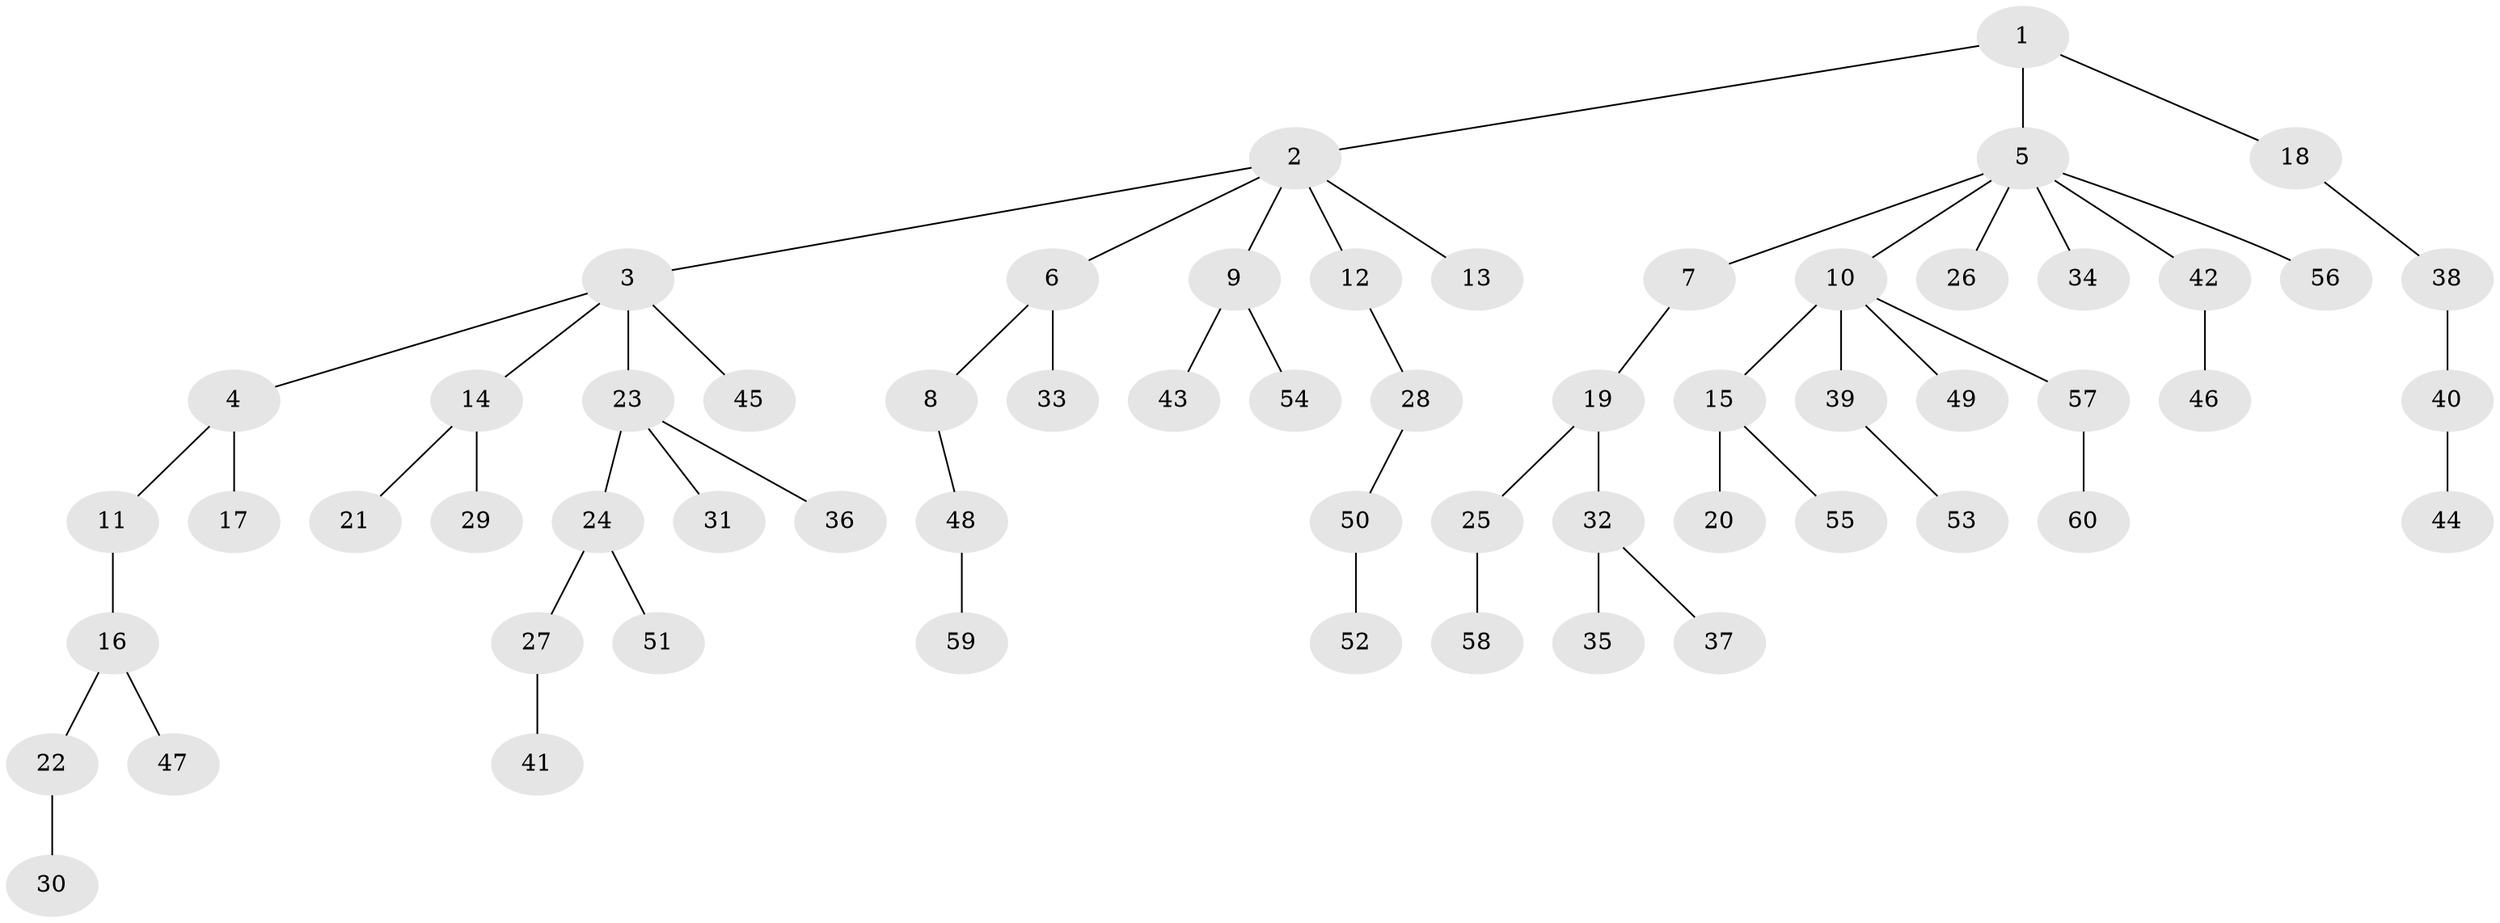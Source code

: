 // Generated by graph-tools (version 1.1) at 2025/36/03/09/25 02:36:48]
// undirected, 60 vertices, 59 edges
graph export_dot {
graph [start="1"]
  node [color=gray90,style=filled];
  1;
  2;
  3;
  4;
  5;
  6;
  7;
  8;
  9;
  10;
  11;
  12;
  13;
  14;
  15;
  16;
  17;
  18;
  19;
  20;
  21;
  22;
  23;
  24;
  25;
  26;
  27;
  28;
  29;
  30;
  31;
  32;
  33;
  34;
  35;
  36;
  37;
  38;
  39;
  40;
  41;
  42;
  43;
  44;
  45;
  46;
  47;
  48;
  49;
  50;
  51;
  52;
  53;
  54;
  55;
  56;
  57;
  58;
  59;
  60;
  1 -- 2;
  1 -- 5;
  1 -- 18;
  2 -- 3;
  2 -- 6;
  2 -- 9;
  2 -- 12;
  2 -- 13;
  3 -- 4;
  3 -- 14;
  3 -- 23;
  3 -- 45;
  4 -- 11;
  4 -- 17;
  5 -- 7;
  5 -- 10;
  5 -- 26;
  5 -- 34;
  5 -- 42;
  5 -- 56;
  6 -- 8;
  6 -- 33;
  7 -- 19;
  8 -- 48;
  9 -- 43;
  9 -- 54;
  10 -- 15;
  10 -- 39;
  10 -- 49;
  10 -- 57;
  11 -- 16;
  12 -- 28;
  14 -- 21;
  14 -- 29;
  15 -- 20;
  15 -- 55;
  16 -- 22;
  16 -- 47;
  18 -- 38;
  19 -- 25;
  19 -- 32;
  22 -- 30;
  23 -- 24;
  23 -- 31;
  23 -- 36;
  24 -- 27;
  24 -- 51;
  25 -- 58;
  27 -- 41;
  28 -- 50;
  32 -- 35;
  32 -- 37;
  38 -- 40;
  39 -- 53;
  40 -- 44;
  42 -- 46;
  48 -- 59;
  50 -- 52;
  57 -- 60;
}
